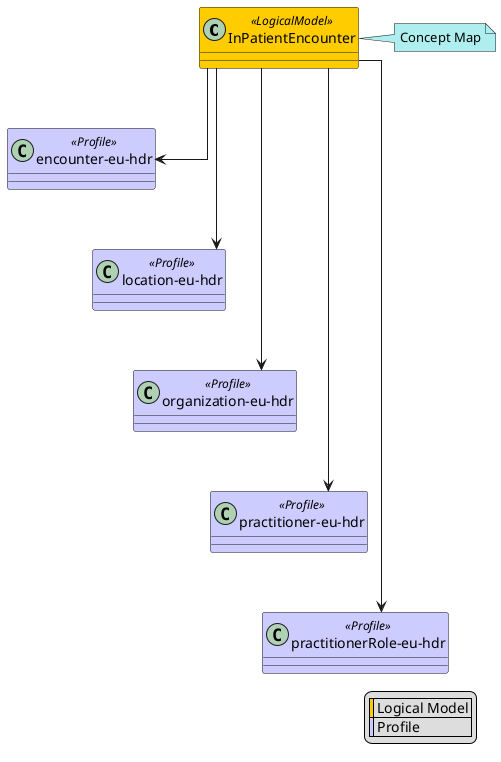 @startuml
skinparam class {
    BackgroundColor<<LogicalModel>> #FFCC00
    BackgroundColor<<Profile>> #CCCCFF
}
skinparam linetype ortho
legend right
  | <#FFCC00> | Logical Model |
  | <#CCCCFF> | Profile |
endlegend
class "InPatientEncounter" <<LogicalModel>> [[StructureDefinition-InPatientEncounter.html]]
note right #PaleTurquoise [[ConceptMap-encounter2FHIR-eu-hdr.html]]
Concept Map
endnote
class "encounter-eu-hdr" <<Profile>> [[StructureDefinition-encounter-eu-hdr.html]]
"InPatientEncounter" --> "encounter-eu-hdr"
class "location-eu-hdr" <<Profile>> [[StructureDefinition-location-eu-hdr.html]]
"InPatientEncounter" --> "location-eu-hdr"
"encounter-eu-hdr" -[hidden]-> "location-eu-hdr"
class "organization-eu-hdr" <<Profile>> [[StructureDefinition-organization-eu-hdr.html]]
"InPatientEncounter" --> "organization-eu-hdr"
"location-eu-hdr" -[hidden]-> "organization-eu-hdr"
class "practitioner-eu-hdr" <<Profile>> [[StructureDefinition-practitioner-eu-hdr.html]]
"InPatientEncounter" --> "practitioner-eu-hdr"
"organization-eu-hdr" -[hidden]-> "practitioner-eu-hdr"
class "practitionerRole-eu-hdr" <<Profile>> [[StructureDefinition-practitionerRole-eu-hdr.html]]
"InPatientEncounter" --> "practitionerRole-eu-hdr"
"practitioner-eu-hdr" -[hidden]-> "practitionerRole-eu-hdr"
@enduml